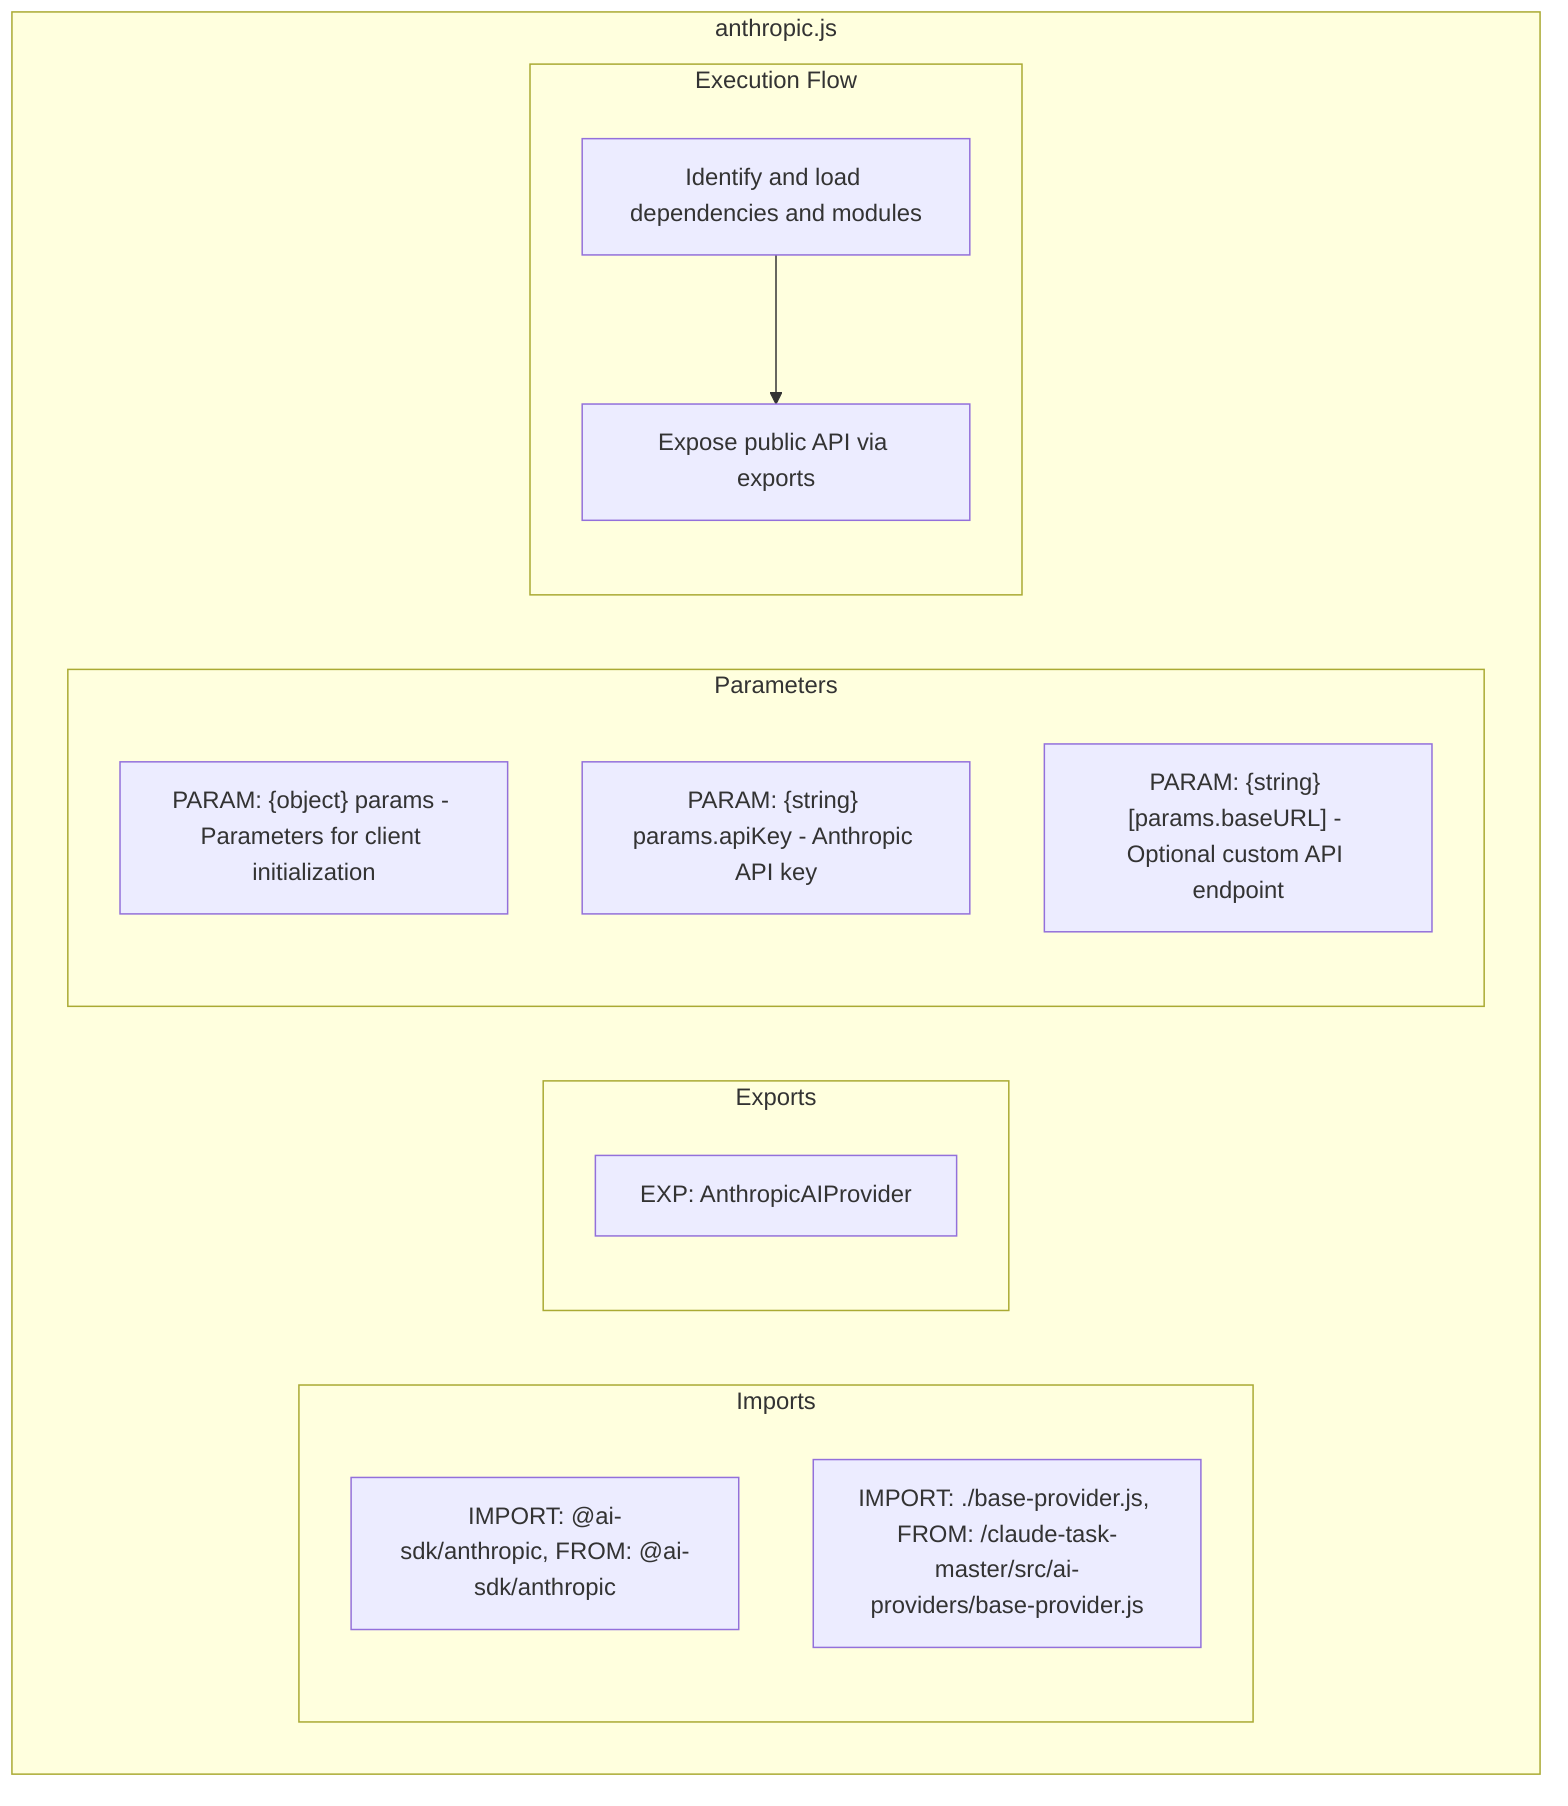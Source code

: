 flowchart TB
    subgraph Imports["Imports"]
        I1["IMPORT: @ai-sdk/anthropic, FROM: @ai-sdk/anthropic"]
        I2["IMPORT: ./base-provider.js, FROM: /claude-task-master/src/ai-providers/base-provider.js"]
    end
    subgraph Exports["Exports"]
        E1["EXP: AnthropicAIProvider"]
    end
    subgraph Parameters["Parameters"]
        P1["PARAM: {object} params - Parameters for client initialization"]
        P2["PARAM: {string} params.apiKey - Anthropic API key"]
        P3["PARAM: {string} [params.baseURL] - Optional custom API endpoint"]
    end
    subgraph ExecutionFlow["Execution Flow"]
        FL1["Identify and load dependencies and modules"]
        FL2["Expose public API via exports"]
    end
    subgraph FileName["anthropic.js"]
        Imports
        Exports
        Parameters
        ExecutionFlow
    end
    FL1 --> FL2